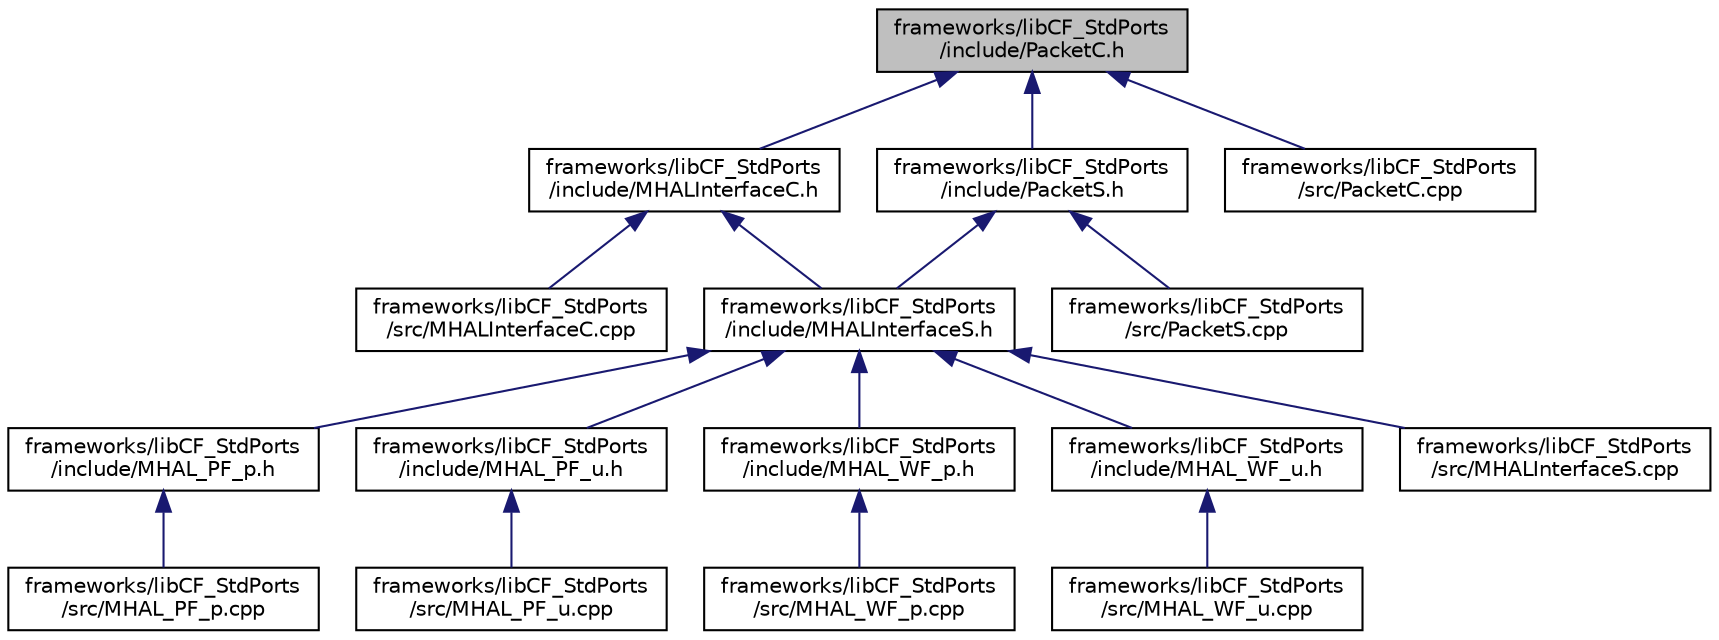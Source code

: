 digraph "frameworks/libCF_StdPorts/include/PacketC.h"
{
 // INTERACTIVE_SVG=YES
  edge [fontname="Helvetica",fontsize="10",labelfontname="Helvetica",labelfontsize="10"];
  node [fontname="Helvetica",fontsize="10",shape=record];
  Node1 [label="frameworks/libCF_StdPorts\l/include/PacketC.h",height=0.2,width=0.4,color="black", fillcolor="grey75", style="filled", fontcolor="black"];
  Node1 -> Node2 [dir="back",color="midnightblue",fontsize="10",style="solid",fontname="Helvetica"];
  Node2 [label="frameworks/libCF_StdPorts\l/include/MHALInterfaceC.h",height=0.2,width=0.4,color="black", fillcolor="white", style="filled",URL="$_m_h_a_l_interface_c_8h.html"];
  Node2 -> Node3 [dir="back",color="midnightblue",fontsize="10",style="solid",fontname="Helvetica"];
  Node3 [label="frameworks/libCF_StdPorts\l/include/MHALInterfaceS.h",height=0.2,width=0.4,color="black", fillcolor="white", style="filled",URL="$_m_h_a_l_interface_s_8h.html"];
  Node3 -> Node4 [dir="back",color="midnightblue",fontsize="10",style="solid",fontname="Helvetica"];
  Node4 [label="frameworks/libCF_StdPorts\l/include/MHAL_PF_p.h",height=0.2,width=0.4,color="black", fillcolor="white", style="filled",URL="$_m_h_a_l___p_f__p_8h.html",tooltip=":  "];
  Node4 -> Node5 [dir="back",color="midnightblue",fontsize="10",style="solid",fontname="Helvetica"];
  Node5 [label="frameworks/libCF_StdPorts\l/src/MHAL_PF_p.cpp",height=0.2,width=0.4,color="black", fillcolor="white", style="filled",URL="$_m_h_a_l___p_f__p_8cpp.html",tooltip=":  "];
  Node3 -> Node6 [dir="back",color="midnightblue",fontsize="10",style="solid",fontname="Helvetica"];
  Node6 [label="frameworks/libCF_StdPorts\l/include/MHAL_PF_u.h",height=0.2,width=0.4,color="black", fillcolor="white", style="filled",URL="$_m_h_a_l___p_f__u_8h.html",tooltip=":  "];
  Node6 -> Node7 [dir="back",color="midnightblue",fontsize="10",style="solid",fontname="Helvetica"];
  Node7 [label="frameworks/libCF_StdPorts\l/src/MHAL_PF_u.cpp",height=0.2,width=0.4,color="black", fillcolor="white", style="filled",URL="$_m_h_a_l___p_f__u_8cpp.html"];
  Node3 -> Node8 [dir="back",color="midnightblue",fontsize="10",style="solid",fontname="Helvetica"];
  Node8 [label="frameworks/libCF_StdPorts\l/include/MHAL_WF_p.h",height=0.2,width=0.4,color="black", fillcolor="white", style="filled",URL="$_m_h_a_l___w_f__p_8h.html",tooltip=":  "];
  Node8 -> Node9 [dir="back",color="midnightblue",fontsize="10",style="solid",fontname="Helvetica"];
  Node9 [label="frameworks/libCF_StdPorts\l/src/MHAL_WF_p.cpp",height=0.2,width=0.4,color="black", fillcolor="white", style="filled",URL="$_m_h_a_l___w_f__p_8cpp.html",tooltip=":  "];
  Node3 -> Node10 [dir="back",color="midnightblue",fontsize="10",style="solid",fontname="Helvetica"];
  Node10 [label="frameworks/libCF_StdPorts\l/include/MHAL_WF_u.h",height=0.2,width=0.4,color="black", fillcolor="white", style="filled",URL="$_m_h_a_l___w_f__u_8h.html",tooltip=":  "];
  Node10 -> Node11 [dir="back",color="midnightblue",fontsize="10",style="solid",fontname="Helvetica"];
  Node11 [label="frameworks/libCF_StdPorts\l/src/MHAL_WF_u.cpp",height=0.2,width=0.4,color="black", fillcolor="white", style="filled",URL="$_m_h_a_l___w_f__u_8cpp.html"];
  Node3 -> Node12 [dir="back",color="midnightblue",fontsize="10",style="solid",fontname="Helvetica"];
  Node12 [label="frameworks/libCF_StdPorts\l/src/MHALInterfaceS.cpp",height=0.2,width=0.4,color="black", fillcolor="white", style="filled",URL="$_m_h_a_l_interface_s_8cpp.html"];
  Node2 -> Node13 [dir="back",color="midnightblue",fontsize="10",style="solid",fontname="Helvetica"];
  Node13 [label="frameworks/libCF_StdPorts\l/src/MHALInterfaceC.cpp",height=0.2,width=0.4,color="black", fillcolor="white", style="filled",URL="$_m_h_a_l_interface_c_8cpp.html"];
  Node1 -> Node14 [dir="back",color="midnightblue",fontsize="10",style="solid",fontname="Helvetica"];
  Node14 [label="frameworks/libCF_StdPorts\l/include/PacketS.h",height=0.2,width=0.4,color="black", fillcolor="white", style="filled",URL="$_packet_s_8h.html"];
  Node14 -> Node3 [dir="back",color="midnightblue",fontsize="10",style="solid",fontname="Helvetica"];
  Node14 -> Node15 [dir="back",color="midnightblue",fontsize="10",style="solid",fontname="Helvetica"];
  Node15 [label="frameworks/libCF_StdPorts\l/src/PacketS.cpp",height=0.2,width=0.4,color="black", fillcolor="white", style="filled",URL="$_packet_s_8cpp.html"];
  Node1 -> Node16 [dir="back",color="midnightblue",fontsize="10",style="solid",fontname="Helvetica"];
  Node16 [label="frameworks/libCF_StdPorts\l/src/PacketC.cpp",height=0.2,width=0.4,color="black", fillcolor="white", style="filled",URL="$_packet_c_8cpp.html"];
}
